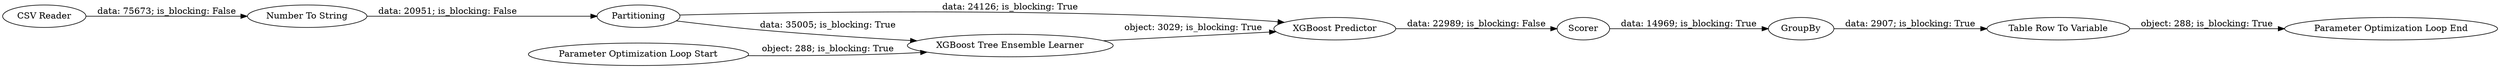 digraph {
	"8946785086709071075_1" [label="CSV Reader"]
	"8946785086709071075_10" [label="Table Row To Variable"]
	"8946785086709071075_2" [label="Number To String"]
	"8946785086709071075_7" [label="XGBoost Predictor"]
	"8946785086709071075_5" [label="Parameter Optimization Loop End"]
	"8946785086709071075_4" [label="Parameter Optimization Loop Start"]
	"8946785086709071075_8" [label=Scorer]
	"8946785086709071075_6" [label=Partitioning]
	"8946785086709071075_9" [label=GroupBy]
	"8946785086709071075_3" [label="XGBoost Tree Ensemble Learner"]
	"8946785086709071075_6" -> "8946785086709071075_3" [label="data: 35005; is_blocking: True"]
	"8946785086709071075_7" -> "8946785086709071075_8" [label="data: 22989; is_blocking: False"]
	"8946785086709071075_4" -> "8946785086709071075_3" [label="object: 288; is_blocking: True"]
	"8946785086709071075_8" -> "8946785086709071075_9" [label="data: 14969; is_blocking: True"]
	"8946785086709071075_6" -> "8946785086709071075_7" [label="data: 24126; is_blocking: True"]
	"8946785086709071075_3" -> "8946785086709071075_7" [label="object: 3029; is_blocking: True"]
	"8946785086709071075_1" -> "8946785086709071075_2" [label="data: 75673; is_blocking: False"]
	"8946785086709071075_9" -> "8946785086709071075_10" [label="data: 2907; is_blocking: True"]
	"8946785086709071075_2" -> "8946785086709071075_6" [label="data: 20951; is_blocking: False"]
	"8946785086709071075_10" -> "8946785086709071075_5" [label="object: 288; is_blocking: True"]
	rankdir=LR
}
